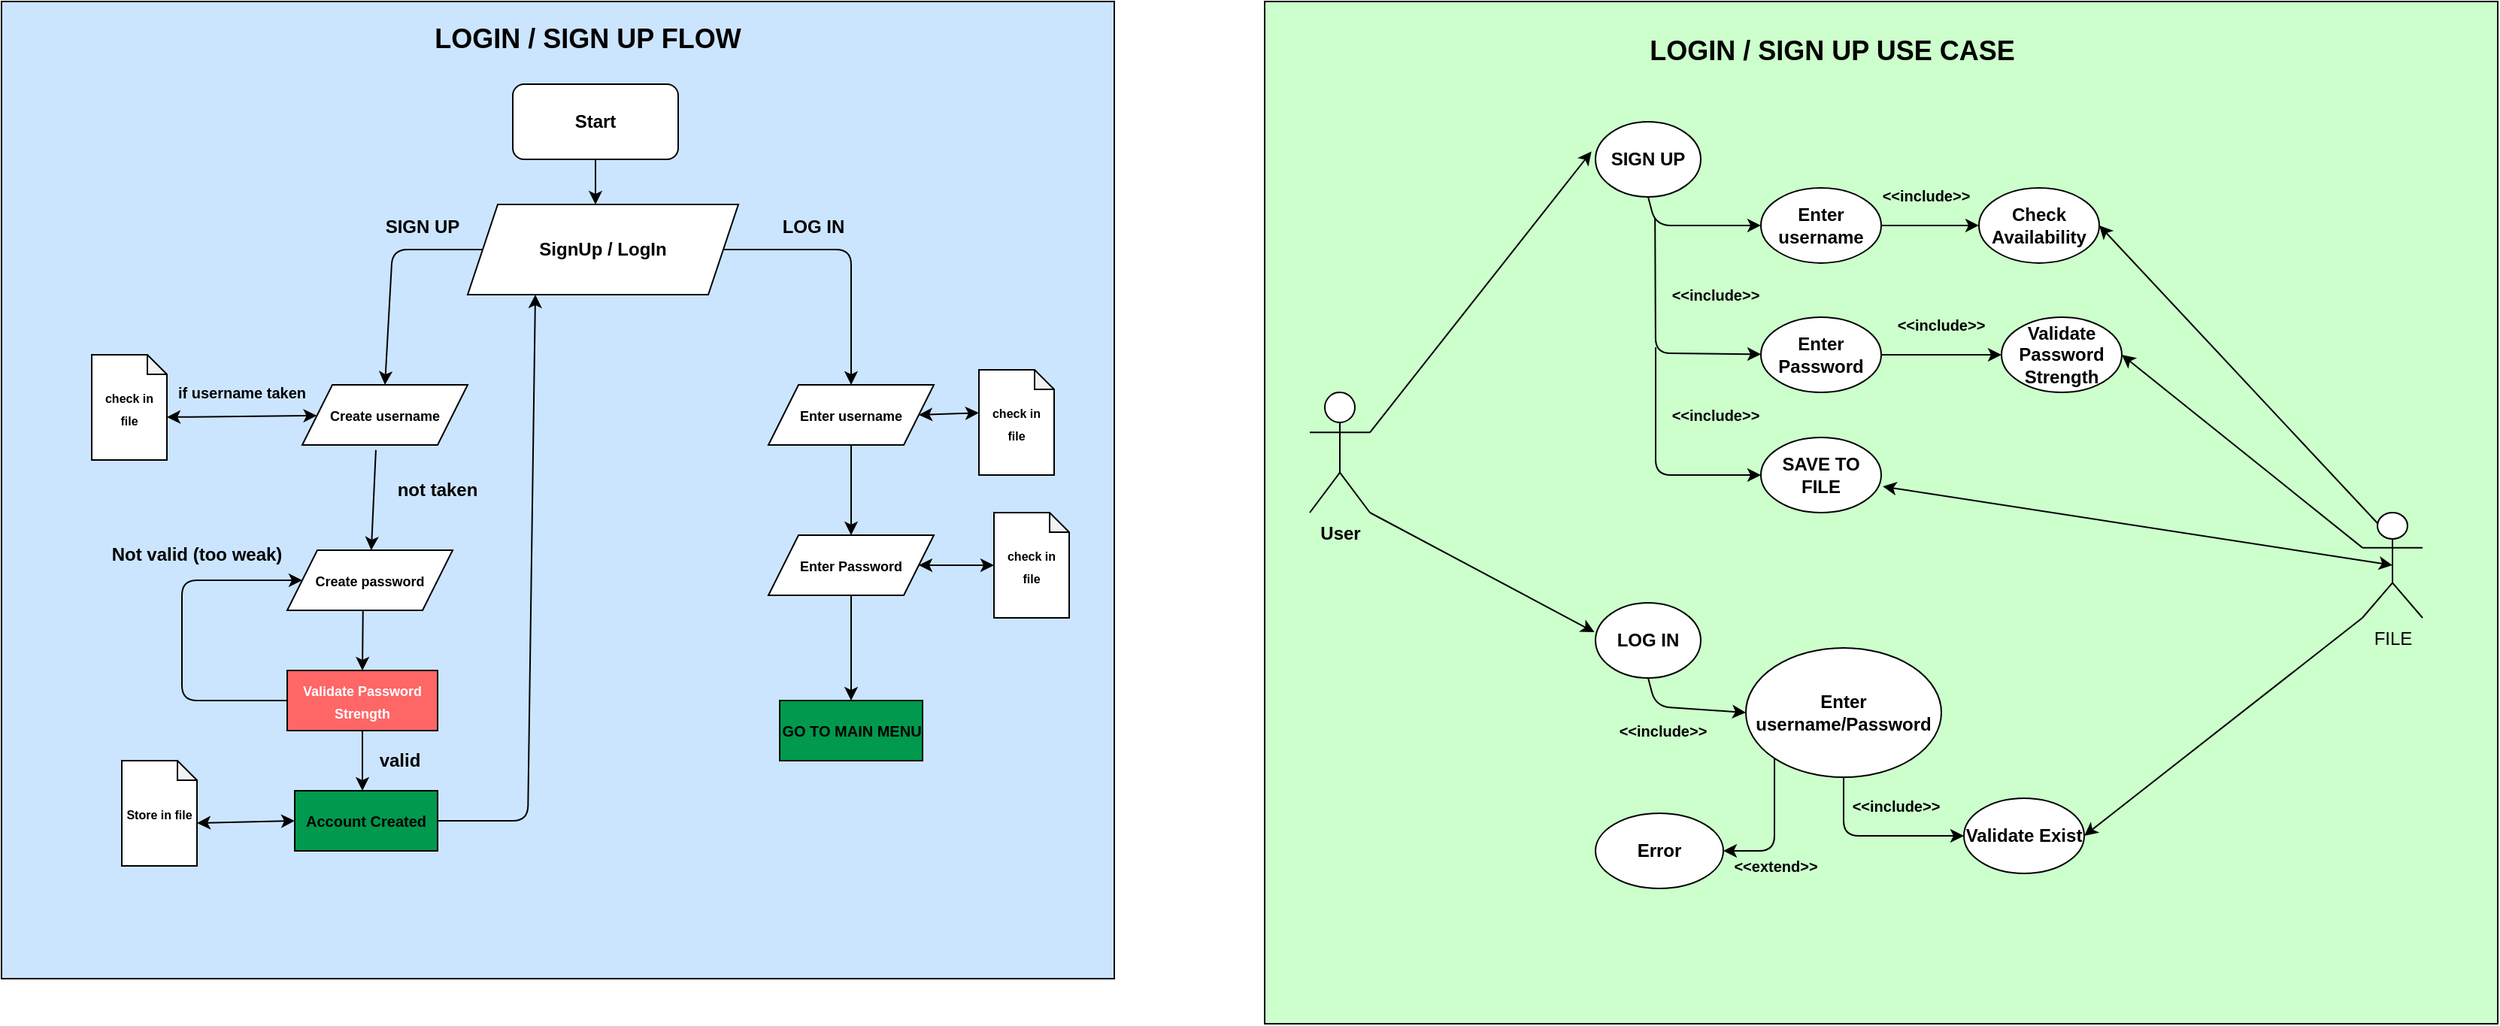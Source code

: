 <mxfile>
    <diagram id="MYXXZbuHbkaM3ihmWr4O" name="Page-1">
        <mxGraphModel dx="3217" dy="2396" grid="1" gridSize="10" guides="1" tooltips="1" connect="1" arrows="1" fold="1" page="1" pageScale="1" pageWidth="850" pageHeight="1100" math="0" shadow="0">
            <root>
                <mxCell id="0"/>
                <mxCell id="1" parent="0"/>
                <mxCell id="138" value="" style="rounded=0;whiteSpace=wrap;html=1;fillColor=#CCFFCC;" vertex="1" parent="1">
                    <mxGeometry x="710" y="-25" width="820" height="680" as="geometry"/>
                </mxCell>
                <mxCell id="51" value="" style="rounded=0;whiteSpace=wrap;html=1;fillColor=#CCE5FF;strokeColor=#000000;shadow=0;" vertex="1" parent="1">
                    <mxGeometry x="-130" y="-25" width="740" height="650" as="geometry"/>
                </mxCell>
                <mxCell id="2" value="&lt;b&gt;Start&lt;/b&gt;" style="rounded=1;whiteSpace=wrap;html=1;" vertex="1" parent="1">
                    <mxGeometry x="210" y="30" width="110" height="50" as="geometry"/>
                </mxCell>
                <mxCell id="3" value="" style="endArrow=classic;html=1;exitX=0.5;exitY=1;exitDx=0;exitDy=0;" edge="1" parent="1" source="2">
                    <mxGeometry width="50" height="50" relative="1" as="geometry">
                        <mxPoint x="230" y="260" as="sourcePoint"/>
                        <mxPoint x="265" y="110" as="targetPoint"/>
                    </mxGeometry>
                </mxCell>
                <mxCell id="4" value="&lt;b&gt;SignUp / LogIn&lt;/b&gt;" style="shape=parallelogram;perimeter=parallelogramPerimeter;whiteSpace=wrap;html=1;fixedSize=1;" vertex="1" parent="1">
                    <mxGeometry x="180" y="110" width="180" height="60" as="geometry"/>
                </mxCell>
                <mxCell id="5" value="&lt;font style=&quot;font-size: 9px;&quot;&gt;&lt;b&gt;Create username&lt;/b&gt;&lt;/font&gt;" style="shape=parallelogram;perimeter=parallelogramPerimeter;whiteSpace=wrap;html=1;fixedSize=1;" vertex="1" parent="1">
                    <mxGeometry x="70" y="230" width="110" height="40" as="geometry"/>
                </mxCell>
                <mxCell id="6" value="" style="endArrow=classic;html=1;entryX=0.5;entryY=0;entryDx=0;entryDy=0;" edge="1" parent="1" target="5">
                    <mxGeometry width="50" height="50" relative="1" as="geometry">
                        <mxPoint x="190" y="140" as="sourcePoint"/>
                        <mxPoint x="320" y="220" as="targetPoint"/>
                        <Array as="points">
                            <mxPoint x="130" y="140"/>
                        </Array>
                    </mxGeometry>
                </mxCell>
                <mxCell id="7" value="" style="endArrow=classic;startArrow=classic;html=1;exitX=0;exitY=0;exitDx=50;exitDy=41.5;exitPerimeter=0;" edge="1" parent="1" source="8" target="5">
                    <mxGeometry width="50" height="50" relative="1" as="geometry">
                        <mxPoint x="40" y="252" as="sourcePoint"/>
                        <mxPoint x="80" y="249.71" as="targetPoint"/>
                    </mxGeometry>
                </mxCell>
                <mxCell id="8" value="&lt;font style=&quot;font-size: 8px;&quot;&gt;&lt;b&gt;check in&lt;/b&gt;&lt;/font&gt;&lt;div&gt;&lt;font style=&quot;font-size: 8px;&quot;&gt;&lt;b&gt;file&lt;/b&gt;&lt;/font&gt;&lt;/div&gt;" style="shape=note;whiteSpace=wrap;html=1;backgroundOutline=1;darkOpacity=0.05;size=13;" vertex="1" parent="1">
                    <mxGeometry x="-70" y="210" width="50" height="70" as="geometry"/>
                </mxCell>
                <mxCell id="12" value="&lt;font style=&quot;font-size: 9px;&quot;&gt;&lt;b&gt;Create password&lt;/b&gt;&lt;/font&gt;" style="shape=parallelogram;perimeter=parallelogramPerimeter;whiteSpace=wrap;html=1;fixedSize=1;" vertex="1" parent="1">
                    <mxGeometry x="60" y="340" width="110" height="40" as="geometry"/>
                </mxCell>
                <mxCell id="14" value="" style="endArrow=classic;html=1;exitX=0.445;exitY=1.083;exitDx=0;exitDy=0;exitPerimeter=0;" edge="1" parent="1" source="5" target="12">
                    <mxGeometry width="50" height="50" relative="1" as="geometry">
                        <mxPoint x="110" y="430" as="sourcePoint"/>
                        <mxPoint x="160" y="380" as="targetPoint"/>
                    </mxGeometry>
                </mxCell>
                <mxCell id="15" value="&lt;font style=&quot;font-size: 10px;&quot;&gt;&lt;b style=&quot;&quot;&gt;if username taken&lt;/b&gt;&lt;/font&gt;" style="text;html=1;align=center;verticalAlign=middle;whiteSpace=wrap;rounded=0;" vertex="1" parent="1">
                    <mxGeometry x="-40" y="220" width="140" height="30" as="geometry"/>
                </mxCell>
                <mxCell id="16" value="&lt;b&gt;&lt;font color=&quot;#ffffff&quot; style=&quot;font-size: 9px;&quot;&gt;Validate Password Strength&lt;/font&gt;&lt;/b&gt;" style="rounded=0;whiteSpace=wrap;html=1;fillColor=#FF6666;" vertex="1" parent="1">
                    <mxGeometry x="60" y="420" width="100" height="40" as="geometry"/>
                </mxCell>
                <mxCell id="18" value="" style="endArrow=classic;html=1;exitX=0.458;exitY=1.012;exitDx=0;exitDy=0;exitPerimeter=0;entryX=0.5;entryY=0;entryDx=0;entryDy=0;" edge="1" parent="1" source="12" target="16">
                    <mxGeometry width="50" height="50" relative="1" as="geometry">
                        <mxPoint x="100" y="400" as="sourcePoint"/>
                        <mxPoint x="150" y="350" as="targetPoint"/>
                    </mxGeometry>
                </mxCell>
                <mxCell id="20" value="" style="endArrow=classic;html=1;exitX=0;exitY=0.5;exitDx=0;exitDy=0;entryX=0;entryY=0.5;entryDx=0;entryDy=0;" edge="1" parent="1" source="16" target="12">
                    <mxGeometry width="50" height="50" relative="1" as="geometry">
                        <mxPoint x="250" y="410" as="sourcePoint"/>
                        <mxPoint x="230" y="440" as="targetPoint"/>
                        <Array as="points">
                            <mxPoint x="-10" y="440"/>
                            <mxPoint x="-10" y="400"/>
                            <mxPoint x="-10" y="360"/>
                        </Array>
                    </mxGeometry>
                </mxCell>
                <mxCell id="21" value="" style="endArrow=classic;html=1;exitX=0.5;exitY=1;exitDx=0;exitDy=0;" edge="1" parent="1" source="16">
                    <mxGeometry width="50" height="50" relative="1" as="geometry">
                        <mxPoint x="170" y="460" as="sourcePoint"/>
                        <mxPoint x="110" y="500" as="targetPoint"/>
                    </mxGeometry>
                </mxCell>
                <mxCell id="22" value="&lt;font style=&quot;font-size: 10px;&quot;&gt;&lt;b style=&quot;&quot;&gt;Account Created&lt;/b&gt;&lt;/font&gt;" style="rounded=0;whiteSpace=wrap;html=1;fillColor=#00994D;" vertex="1" parent="1">
                    <mxGeometry x="65" y="500" width="95" height="40" as="geometry"/>
                </mxCell>
                <mxCell id="23" value="&lt;span style=&quot;font-size: 8px;&quot;&gt;&lt;b&gt;Store in file&lt;/b&gt;&lt;/span&gt;" style="shape=note;whiteSpace=wrap;html=1;backgroundOutline=1;darkOpacity=0.05;size=13;" vertex="1" parent="1">
                    <mxGeometry x="-50" y="480" width="50" height="70" as="geometry"/>
                </mxCell>
                <mxCell id="24" value="" style="endArrow=classic;startArrow=classic;html=1;exitX=0;exitY=0;exitDx=50;exitDy=41.5;exitPerimeter=0;entryX=0;entryY=0.5;entryDx=0;entryDy=0;" edge="1" parent="1" source="23" target="22">
                    <mxGeometry width="50" height="50" relative="1" as="geometry">
                        <mxPoint x="170" y="460" as="sourcePoint"/>
                        <mxPoint x="220" y="410" as="targetPoint"/>
                    </mxGeometry>
                </mxCell>
                <mxCell id="25" value="&lt;b&gt;valid&lt;/b&gt;" style="text;html=1;align=center;verticalAlign=middle;whiteSpace=wrap;rounded=0;" vertex="1" parent="1">
                    <mxGeometry x="110" y="470" width="50" height="20" as="geometry"/>
                </mxCell>
                <mxCell id="26" value="&lt;b&gt;Not valid (too weak)&lt;/b&gt;&lt;div&gt;&lt;br&gt;&lt;/div&gt;" style="text;html=1;align=center;verticalAlign=middle;whiteSpace=wrap;rounded=0;" vertex="1" parent="1">
                    <mxGeometry x="-65" y="330" width="130" height="40" as="geometry"/>
                </mxCell>
                <mxCell id="27" value="&lt;b&gt;not taken&lt;/b&gt;" style="text;html=1;align=center;verticalAlign=middle;whiteSpace=wrap;rounded=0;" vertex="1" parent="1">
                    <mxGeometry x="120" y="290" width="80" height="20" as="geometry"/>
                </mxCell>
                <mxCell id="29" value="" style="endArrow=classic;html=1;exitX=1;exitY=0.5;exitDx=0;exitDy=0;entryX=0.5;entryY=0;entryDx=0;entryDy=0;" edge="1" parent="1" source="4" target="36">
                    <mxGeometry width="50" height="50" relative="1" as="geometry">
                        <mxPoint x="330" y="350" as="sourcePoint"/>
                        <mxPoint x="435.0" y="210.0" as="targetPoint"/>
                        <Array as="points">
                            <mxPoint x="435" y="140"/>
                        </Array>
                    </mxGeometry>
                </mxCell>
                <mxCell id="41" value="" style="edgeStyle=none;html=1;" edge="1" parent="1" source="36" target="40">
                    <mxGeometry relative="1" as="geometry"/>
                </mxCell>
                <mxCell id="36" value="&lt;font style=&quot;font-size: 9px;&quot;&gt;&lt;b&gt;Enter username&lt;/b&gt;&lt;/font&gt;" style="shape=parallelogram;perimeter=parallelogramPerimeter;whiteSpace=wrap;html=1;fixedSize=1;" vertex="1" parent="1">
                    <mxGeometry x="380" y="230" width="110" height="40" as="geometry"/>
                </mxCell>
                <mxCell id="37" value="" style="endArrow=classic;startArrow=classic;html=1;exitX=1;exitY=0.5;exitDx=0;exitDy=0;entryX=-0.001;entryY=0.409;entryDx=0;entryDy=0;entryPerimeter=0;" edge="1" parent="1" source="36" target="38">
                    <mxGeometry width="50" height="50" relative="1" as="geometry">
                        <mxPoint x="510.0" y="251.5" as="sourcePoint"/>
                        <mxPoint x="549.599" y="250.801" as="targetPoint"/>
                    </mxGeometry>
                </mxCell>
                <mxCell id="38" value="&lt;font style=&quot;font-size: 8px;&quot;&gt;&lt;b&gt;check in&lt;/b&gt;&lt;/font&gt;&lt;div&gt;&lt;font style=&quot;font-size: 8px;&quot;&gt;&lt;b&gt;file&lt;/b&gt;&lt;/font&gt;&lt;/div&gt;" style="shape=note;whiteSpace=wrap;html=1;backgroundOutline=1;darkOpacity=0.05;size=13;" vertex="1" parent="1">
                    <mxGeometry x="520" y="220" width="50" height="70" as="geometry"/>
                </mxCell>
                <mxCell id="40" value="&lt;font style=&quot;font-size: 9px;&quot;&gt;&lt;b&gt;Enter Password&lt;/b&gt;&lt;/font&gt;" style="shape=parallelogram;perimeter=parallelogramPerimeter;whiteSpace=wrap;html=1;fixedSize=1;" vertex="1" parent="1">
                    <mxGeometry x="380" y="330" width="110" height="40" as="geometry"/>
                </mxCell>
                <mxCell id="42" value="&lt;font style=&quot;font-size: 8px;&quot;&gt;&lt;b&gt;check in&lt;/b&gt;&lt;/font&gt;&lt;div&gt;&lt;font style=&quot;font-size: 8px;&quot;&gt;&lt;b&gt;file&lt;/b&gt;&lt;/font&gt;&lt;/div&gt;" style="shape=note;whiteSpace=wrap;html=1;backgroundOutline=1;darkOpacity=0.05;size=13;" vertex="1" parent="1">
                    <mxGeometry x="530" y="315" width="50" height="70" as="geometry"/>
                </mxCell>
                <mxCell id="44" value="" style="endArrow=classic;startArrow=classic;html=1;exitX=1;exitY=0.5;exitDx=0;exitDy=0;entryX=0;entryY=0.5;entryDx=0;entryDy=0;entryPerimeter=0;" edge="1" parent="1" source="40" target="42">
                    <mxGeometry width="50" height="50" relative="1" as="geometry">
                        <mxPoint x="490" y="260" as="sourcePoint"/>
                        <mxPoint x="530" y="259" as="targetPoint"/>
                    </mxGeometry>
                </mxCell>
                <mxCell id="45" value="&lt;b&gt;SIGN UP&lt;/b&gt;" style="text;html=1;align=center;verticalAlign=middle;whiteSpace=wrap;rounded=0;" vertex="1" parent="1">
                    <mxGeometry x="120" y="110" width="60" height="30" as="geometry"/>
                </mxCell>
                <mxCell id="46" value="&lt;b&gt;LOG IN&lt;/b&gt;" style="text;html=1;align=center;verticalAlign=middle;whiteSpace=wrap;rounded=0;" vertex="1" parent="1">
                    <mxGeometry x="380" y="110" width="60" height="30" as="geometry"/>
                </mxCell>
                <mxCell id="48" value="" style="endArrow=classic;html=1;exitX=1;exitY=0.5;exitDx=0;exitDy=0;entryX=0.25;entryY=1;entryDx=0;entryDy=0;" edge="1" parent="1" source="22" target="4">
                    <mxGeometry width="50" height="50" relative="1" as="geometry">
                        <mxPoint x="290" y="450" as="sourcePoint"/>
                        <mxPoint x="340" y="400" as="targetPoint"/>
                        <Array as="points">
                            <mxPoint x="220" y="520"/>
                        </Array>
                    </mxGeometry>
                </mxCell>
                <mxCell id="49" value="&lt;font style=&quot;font-size: 10px;&quot;&gt;&lt;b style=&quot;&quot;&gt;GO TO MAIN MENU&lt;/b&gt;&lt;/font&gt;" style="rounded=0;whiteSpace=wrap;html=1;fillColor=#00994D;" vertex="1" parent="1">
                    <mxGeometry x="387.5" y="440" width="95" height="40" as="geometry"/>
                </mxCell>
                <mxCell id="50" value="" style="edgeStyle=none;html=1;exitX=0.5;exitY=1;exitDx=0;exitDy=0;entryX=0.5;entryY=0;entryDx=0;entryDy=0;" edge="1" parent="1" source="40" target="49">
                    <mxGeometry relative="1" as="geometry">
                        <mxPoint x="445" y="280" as="sourcePoint"/>
                        <mxPoint x="445" y="340" as="targetPoint"/>
                    </mxGeometry>
                </mxCell>
                <mxCell id="53" value="&lt;b&gt;&lt;font style=&quot;font-size: 18px;&quot;&gt;LOGIN / SIGN UP FLOW&lt;/font&gt;&lt;/b&gt;" style="text;html=1;align=center;verticalAlign=middle;whiteSpace=wrap;rounded=0;" vertex="1" parent="1">
                    <mxGeometry x="140" y="-15" width="240" height="30" as="geometry"/>
                </mxCell>
                <mxCell id="55" value="&lt;b&gt;User&lt;/b&gt;&lt;div&gt;&lt;br&gt;&lt;/div&gt;" style="shape=umlActor;verticalLabelPosition=bottom;verticalAlign=top;html=1;outlineConnect=0;" vertex="1" parent="1">
                    <mxGeometry x="740" y="235" width="40" height="80" as="geometry"/>
                </mxCell>
                <mxCell id="74" value="&lt;b&gt;SIGN UP&lt;/b&gt;" style="ellipse;whiteSpace=wrap;html=1;" vertex="1" parent="1">
                    <mxGeometry x="930" y="55" width="70" height="50" as="geometry"/>
                </mxCell>
                <mxCell id="76" value="" style="endArrow=classic;html=1;entryX=-0.038;entryY=0.395;entryDx=0;entryDy=0;entryPerimeter=0;exitX=1;exitY=0.333;exitDx=0;exitDy=0;exitPerimeter=0;" edge="1" parent="1" source="55" target="74">
                    <mxGeometry width="50" height="50" relative="1" as="geometry">
                        <mxPoint x="845" y="-55.001" as="sourcePoint"/>
                        <mxPoint x="1235" y="-61.04" as="targetPoint"/>
                    </mxGeometry>
                </mxCell>
                <mxCell id="101" value="" style="edgeStyle=none;html=1;" edge="1" parent="1" source="77" target="100">
                    <mxGeometry relative="1" as="geometry"/>
                </mxCell>
                <mxCell id="77" value="&lt;b&gt;Enter username&lt;/b&gt;" style="ellipse;whiteSpace=wrap;html=1;" vertex="1" parent="1">
                    <mxGeometry x="1040" y="98.96" width="80" height="50" as="geometry"/>
                </mxCell>
                <mxCell id="96" value="&lt;b&gt;&lt;font style=&quot;font-size: 18px;&quot;&gt;LOGIN / SIGN UP USE CASE&lt;/font&gt;&lt;/b&gt;" style="text;html=1;align=center;verticalAlign=middle;whiteSpace=wrap;rounded=0;" vertex="1" parent="1">
                    <mxGeometry x="895" y="-15" width="385" height="45" as="geometry"/>
                </mxCell>
                <mxCell id="99" value="" style="endArrow=classic;html=1;exitX=0.5;exitY=1;exitDx=0;exitDy=0;entryX=0;entryY=0.5;entryDx=0;entryDy=0;" edge="1" parent="1" source="74" target="77">
                    <mxGeometry width="50" height="50" relative="1" as="geometry">
                        <mxPoint x="1125" y="58.96" as="sourcePoint"/>
                        <mxPoint x="1175" y="8.96" as="targetPoint"/>
                        <Array as="points">
                            <mxPoint x="970" y="123.96"/>
                        </Array>
                    </mxGeometry>
                </mxCell>
                <mxCell id="100" value="&lt;b&gt;Check Availability&lt;/b&gt;" style="ellipse;whiteSpace=wrap;html=1;" vertex="1" parent="1">
                    <mxGeometry x="1185" y="98.96" width="80" height="50" as="geometry"/>
                </mxCell>
                <mxCell id="102" value="&lt;font style=&quot;font-size: 10px;&quot;&gt;&lt;b&gt;&amp;lt;&amp;lt;include&amp;gt;&amp;gt;&lt;/b&gt;&lt;/font&gt;" style="text;html=1;align=center;verticalAlign=middle;whiteSpace=wrap;rounded=0;" vertex="1" parent="1">
                    <mxGeometry x="1120" y="88.96" width="60" height="30" as="geometry"/>
                </mxCell>
                <mxCell id="103" value="" style="endArrow=classic;html=1;" edge="1" parent="1" target="104">
                    <mxGeometry width="50" height="50" relative="1" as="geometry">
                        <mxPoint x="969.58" y="118.96" as="sourcePoint"/>
                        <mxPoint x="969.58" y="198.96" as="targetPoint"/>
                        <Array as="points">
                            <mxPoint x="970" y="208.96"/>
                        </Array>
                    </mxGeometry>
                </mxCell>
                <mxCell id="106" value="" style="edgeStyle=none;html=1;" edge="1" parent="1" source="104" target="105">
                    <mxGeometry relative="1" as="geometry"/>
                </mxCell>
                <mxCell id="104" value="&lt;b&gt;Enter Password&lt;/b&gt;" style="ellipse;whiteSpace=wrap;html=1;" vertex="1" parent="1">
                    <mxGeometry x="1040" y="185" width="80" height="50" as="geometry"/>
                </mxCell>
                <mxCell id="105" value="&lt;b&gt;Validate Password Strength&lt;/b&gt;" style="ellipse;whiteSpace=wrap;html=1;" vertex="1" parent="1">
                    <mxGeometry x="1200" y="185" width="80" height="50" as="geometry"/>
                </mxCell>
                <mxCell id="108" value="&lt;b&gt;SAVE TO FILE&lt;/b&gt;" style="ellipse;whiteSpace=wrap;html=1;" vertex="1" parent="1">
                    <mxGeometry x="1040" y="265" width="80" height="50" as="geometry"/>
                </mxCell>
                <mxCell id="109" value="" style="endArrow=classic;html=1;entryX=0;entryY=0.5;entryDx=0;entryDy=0;" edge="1" parent="1" target="108">
                    <mxGeometry width="50" height="50" relative="1" as="geometry">
                        <mxPoint x="970" y="205" as="sourcePoint"/>
                        <mxPoint x="1050" y="220" as="targetPoint"/>
                        <Array as="points">
                            <mxPoint x="970" y="290"/>
                        </Array>
                    </mxGeometry>
                </mxCell>
                <mxCell id="110" value="&lt;font style=&quot;font-size: 10px;&quot;&gt;&lt;b&gt;&amp;lt;&amp;lt;include&amp;gt;&amp;gt;&lt;/b&gt;&lt;/font&gt;" style="text;html=1;align=center;verticalAlign=middle;whiteSpace=wrap;rounded=0;" vertex="1" parent="1">
                    <mxGeometry x="980" y="155" width="60" height="30" as="geometry"/>
                </mxCell>
                <mxCell id="111" value="&lt;font style=&quot;font-size: 10px;&quot;&gt;&lt;b&gt;&amp;lt;&amp;lt;include&amp;gt;&amp;gt;&lt;/b&gt;&lt;/font&gt;" style="text;html=1;align=center;verticalAlign=middle;whiteSpace=wrap;rounded=0;" vertex="1" parent="1">
                    <mxGeometry x="980" y="235" width="60" height="30" as="geometry"/>
                </mxCell>
                <mxCell id="112" value="&lt;font style=&quot;font-size: 10px;&quot;&gt;&lt;b&gt;&amp;lt;&amp;lt;include&amp;gt;&amp;gt;&lt;/b&gt;&lt;/font&gt;" style="text;html=1;align=center;verticalAlign=middle;whiteSpace=wrap;rounded=0;" vertex="1" parent="1">
                    <mxGeometry x="1130" y="175" width="60" height="30" as="geometry"/>
                </mxCell>
                <mxCell id="113" value="FILE" style="shape=umlActor;verticalLabelPosition=bottom;verticalAlign=top;html=1;outlineConnect=0;" vertex="1" parent="1">
                    <mxGeometry x="1440" y="315" width="40" height="70" as="geometry"/>
                </mxCell>
                <mxCell id="115" value="" style="endArrow=classic;html=1;entryX=1;entryY=0.5;entryDx=0;entryDy=0;exitX=0;exitY=0.333;exitDx=0;exitDy=0;exitPerimeter=0;" edge="1" parent="1" source="113" target="105">
                    <mxGeometry width="50" height="50" relative="1" as="geometry">
                        <mxPoint x="1180" y="335" as="sourcePoint"/>
                        <mxPoint x="1230" y="285" as="targetPoint"/>
                    </mxGeometry>
                </mxCell>
                <mxCell id="116" value="" style="endArrow=classic;html=1;entryX=1;entryY=0.5;entryDx=0;entryDy=0;exitX=0.25;exitY=0.1;exitDx=0;exitDy=0;exitPerimeter=0;" edge="1" parent="1" source="113" target="100">
                    <mxGeometry width="50" height="50" relative="1" as="geometry">
                        <mxPoint x="1440" y="338" as="sourcePoint"/>
                        <mxPoint x="1290" y="220" as="targetPoint"/>
                    </mxGeometry>
                </mxCell>
                <mxCell id="117" value="" style="endArrow=classic;startArrow=classic;html=1;exitX=1.014;exitY=0.652;exitDx=0;exitDy=0;exitPerimeter=0;entryX=0.5;entryY=0.5;entryDx=0;entryDy=0;entryPerimeter=0;" edge="1" parent="1" source="108" target="113">
                    <mxGeometry width="50" height="50" relative="1" as="geometry">
                        <mxPoint x="1180" y="335" as="sourcePoint"/>
                        <mxPoint x="1230" y="285" as="targetPoint"/>
                    </mxGeometry>
                </mxCell>
                <mxCell id="119" value="" style="endArrow=classic;html=1;exitX=1;exitY=1;exitDx=0;exitDy=0;exitPerimeter=0;entryX=-0.01;entryY=0.39;entryDx=0;entryDy=0;entryPerimeter=0;" edge="1" parent="1" source="55" target="120">
                    <mxGeometry width="50" height="50" relative="1" as="geometry">
                        <mxPoint x="960" y="385" as="sourcePoint"/>
                        <mxPoint x="930.0" y="400" as="targetPoint"/>
                    </mxGeometry>
                </mxCell>
                <mxCell id="120" value="&lt;b&gt;LOG IN&lt;/b&gt;" style="ellipse;whiteSpace=wrap;html=1;" vertex="1" parent="1">
                    <mxGeometry x="930" y="375" width="70" height="50" as="geometry"/>
                </mxCell>
                <mxCell id="141" value="" style="edgeStyle=none;html=1;entryX=1;entryY=0.5;entryDx=0;entryDy=0;exitX=0;exitY=1;exitDx=0;exitDy=0;" edge="1" parent="1" source="122" target="140">
                    <mxGeometry relative="1" as="geometry">
                        <Array as="points">
                            <mxPoint x="1049" y="540"/>
                        </Array>
                    </mxGeometry>
                </mxCell>
                <mxCell id="122" value="&lt;b&gt;Enter username/Password&lt;/b&gt;" style="ellipse;whiteSpace=wrap;html=1;" vertex="1" parent="1">
                    <mxGeometry x="1030" y="405" width="130" height="86.04" as="geometry"/>
                </mxCell>
                <mxCell id="123" value="" style="endArrow=classic;html=1;exitX=0.5;exitY=1;exitDx=0;exitDy=0;entryX=0;entryY=0.5;entryDx=0;entryDy=0;" edge="1" parent="1" source="120" target="122">
                    <mxGeometry width="50" height="50" relative="1" as="geometry">
                        <mxPoint x="1125" y="378.96" as="sourcePoint"/>
                        <mxPoint x="1175" y="328.96" as="targetPoint"/>
                        <Array as="points">
                            <mxPoint x="970" y="443.96"/>
                        </Array>
                    </mxGeometry>
                </mxCell>
                <mxCell id="130" value="&lt;b&gt;Validate Exist&lt;/b&gt;" style="ellipse;whiteSpace=wrap;html=1;" vertex="1" parent="1">
                    <mxGeometry x="1175" y="505" width="80" height="50" as="geometry"/>
                </mxCell>
                <mxCell id="131" value="" style="endArrow=classic;html=1;entryX=0;entryY=0.5;entryDx=0;entryDy=0;exitX=0.5;exitY=1;exitDx=0;exitDy=0;" edge="1" parent="1" target="130" source="122">
                    <mxGeometry width="50" height="50" relative="1" as="geometry">
                        <mxPoint x="1090" y="495" as="sourcePoint"/>
                        <mxPoint x="1050" y="540" as="targetPoint"/>
                        <Array as="points">
                            <mxPoint x="1095" y="530"/>
                        </Array>
                    </mxGeometry>
                </mxCell>
                <mxCell id="135" value="&lt;font style=&quot;font-size: 10px;&quot;&gt;&lt;b&gt;&amp;lt;&amp;lt;include&amp;gt;&amp;gt;&lt;/b&gt;&lt;/font&gt;" style="text;html=1;align=center;verticalAlign=middle;whiteSpace=wrap;rounded=0;" vertex="1" parent="1">
                    <mxGeometry x="1100" y="495" width="60" height="30" as="geometry"/>
                </mxCell>
                <mxCell id="137" value="" style="endArrow=classic;html=1;exitX=0;exitY=1;exitDx=0;exitDy=0;exitPerimeter=0;entryX=1;entryY=0.5;entryDx=0;entryDy=0;" edge="1" parent="1" source="113" target="130">
                    <mxGeometry width="50" height="50" relative="1" as="geometry">
                        <mxPoint x="1130" y="405" as="sourcePoint"/>
                        <mxPoint x="1180" y="355" as="targetPoint"/>
                    </mxGeometry>
                </mxCell>
                <mxCell id="139" value="&lt;font style=&quot;font-size: 10px;&quot;&gt;&lt;b&gt;&amp;lt;&amp;lt;include&amp;gt;&amp;gt;&lt;/b&gt;&lt;/font&gt;" style="text;html=1;align=center;verticalAlign=middle;whiteSpace=wrap;rounded=0;" vertex="1" parent="1">
                    <mxGeometry x="945" y="445" width="60" height="30" as="geometry"/>
                </mxCell>
                <mxCell id="140" value="&lt;b&gt;Error&lt;/b&gt;" style="ellipse;whiteSpace=wrap;html=1;" vertex="1" parent="1">
                    <mxGeometry x="930" y="515" width="85" height="50" as="geometry"/>
                </mxCell>
                <mxCell id="142" value="&lt;font style=&quot;font-size: 10px;&quot;&gt;&lt;b&gt;&amp;lt;&amp;lt;extend&amp;gt;&amp;gt;&lt;/b&gt;&lt;/font&gt;" style="text;html=1;align=center;verticalAlign=middle;whiteSpace=wrap;rounded=0;" vertex="1" parent="1">
                    <mxGeometry x="1020" y="535" width="60" height="30" as="geometry"/>
                </mxCell>
            </root>
        </mxGraphModel>
    </diagram>
</mxfile>